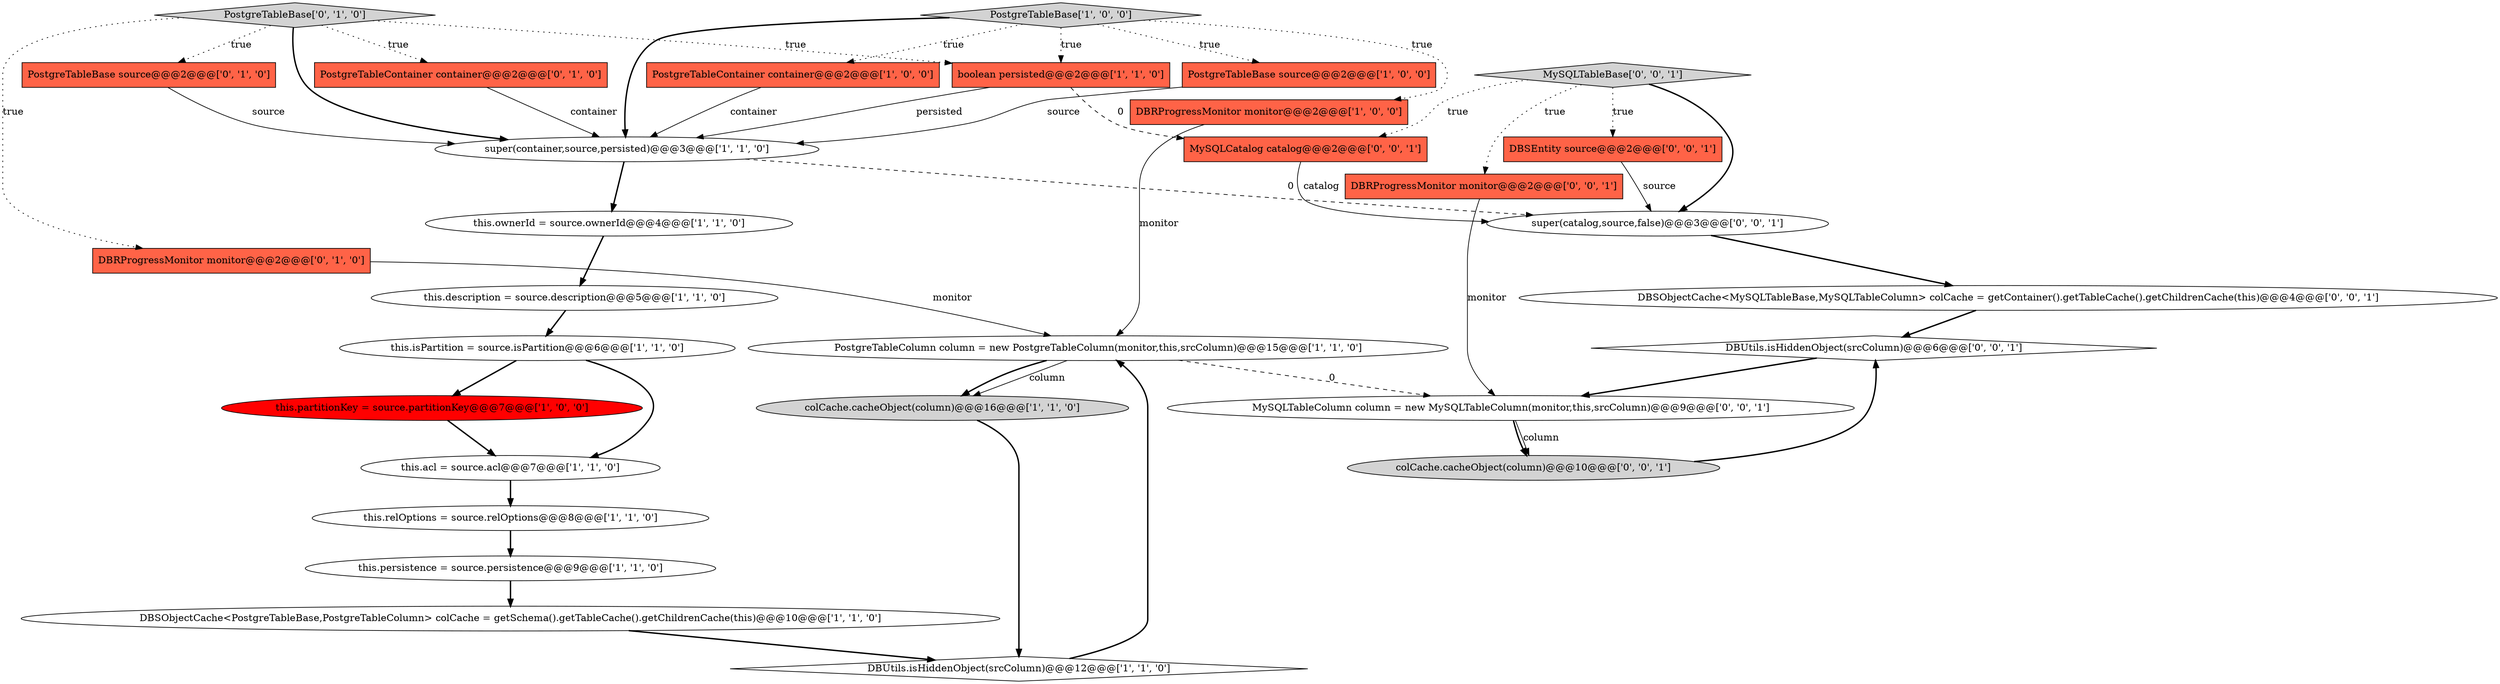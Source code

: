 digraph {
25 [style = filled, label = "DBUtils.isHiddenObject(srcColumn)@@@6@@@['0', '0', '1']", fillcolor = white, shape = diamond image = "AAA0AAABBB3BBB"];
23 [style = filled, label = "DBSEntity source@@@2@@@['0', '0', '1']", fillcolor = tomato, shape = box image = "AAA0AAABBB3BBB"];
13 [style = filled, label = "this.description = source.description@@@5@@@['1', '1', '0']", fillcolor = white, shape = ellipse image = "AAA0AAABBB1BBB"];
0 [style = filled, label = "this.partitionKey = source.partitionKey@@@7@@@['1', '0', '0']", fillcolor = red, shape = ellipse image = "AAA1AAABBB1BBB"];
5 [style = filled, label = "super(container,source,persisted)@@@3@@@['1', '1', '0']", fillcolor = white, shape = ellipse image = "AAA0AAABBB1BBB"];
7 [style = filled, label = "PostgreTableContainer container@@@2@@@['1', '0', '0']", fillcolor = tomato, shape = box image = "AAA0AAABBB1BBB"];
14 [style = filled, label = "boolean persisted@@@2@@@['1', '1', '0']", fillcolor = tomato, shape = box image = "AAA0AAABBB1BBB"];
9 [style = filled, label = "this.persistence = source.persistence@@@9@@@['1', '1', '0']", fillcolor = white, shape = ellipse image = "AAA0AAABBB1BBB"];
12 [style = filled, label = "PostgreTableBase source@@@2@@@['1', '0', '0']", fillcolor = tomato, shape = box image = "AAA0AAABBB1BBB"];
6 [style = filled, label = "this.isPartition = source.isPartition@@@6@@@['1', '1', '0']", fillcolor = white, shape = ellipse image = "AAA0AAABBB1BBB"];
2 [style = filled, label = "PostgreTableBase['1', '0', '0']", fillcolor = lightgray, shape = diamond image = "AAA0AAABBB1BBB"];
17 [style = filled, label = "PostgreTableContainer container@@@2@@@['0', '1', '0']", fillcolor = tomato, shape = box image = "AAA0AAABBB2BBB"];
29 [style = filled, label = "colCache.cacheObject(column)@@@10@@@['0', '0', '1']", fillcolor = lightgray, shape = ellipse image = "AAA0AAABBB3BBB"];
21 [style = filled, label = "MySQLTableBase['0', '0', '1']", fillcolor = lightgray, shape = diamond image = "AAA0AAABBB3BBB"];
19 [style = filled, label = "PostgreTableBase['0', '1', '0']", fillcolor = lightgray, shape = diamond image = "AAA0AAABBB2BBB"];
4 [style = filled, label = "DBRProgressMonitor monitor@@@2@@@['1', '0', '0']", fillcolor = tomato, shape = box image = "AAA0AAABBB1BBB"];
3 [style = filled, label = "this.ownerId = source.ownerId@@@4@@@['1', '1', '0']", fillcolor = white, shape = ellipse image = "AAA0AAABBB1BBB"];
27 [style = filled, label = "MySQLTableColumn column = new MySQLTableColumn(monitor,this,srcColumn)@@@9@@@['0', '0', '1']", fillcolor = white, shape = ellipse image = "AAA0AAABBB3BBB"];
26 [style = filled, label = "DBSObjectCache<MySQLTableBase,MySQLTableColumn> colCache = getContainer().getTableCache().getChildrenCache(this)@@@4@@@['0', '0', '1']", fillcolor = white, shape = ellipse image = "AAA0AAABBB3BBB"];
28 [style = filled, label = "MySQLCatalog catalog@@@2@@@['0', '0', '1']", fillcolor = tomato, shape = box image = "AAA0AAABBB3BBB"];
8 [style = filled, label = "PostgreTableColumn column = new PostgreTableColumn(monitor,this,srcColumn)@@@15@@@['1', '1', '0']", fillcolor = white, shape = ellipse image = "AAA0AAABBB1BBB"];
10 [style = filled, label = "DBSObjectCache<PostgreTableBase,PostgreTableColumn> colCache = getSchema().getTableCache().getChildrenCache(this)@@@10@@@['1', '1', '0']", fillcolor = white, shape = ellipse image = "AAA0AAABBB1BBB"];
18 [style = filled, label = "DBRProgressMonitor monitor@@@2@@@['0', '1', '0']", fillcolor = tomato, shape = box image = "AAA0AAABBB2BBB"];
16 [style = filled, label = "this.relOptions = source.relOptions@@@8@@@['1', '1', '0']", fillcolor = white, shape = ellipse image = "AAA0AAABBB1BBB"];
15 [style = filled, label = "this.acl = source.acl@@@7@@@['1', '1', '0']", fillcolor = white, shape = ellipse image = "AAA0AAABBB1BBB"];
20 [style = filled, label = "PostgreTableBase source@@@2@@@['0', '1', '0']", fillcolor = tomato, shape = box image = "AAA0AAABBB2BBB"];
22 [style = filled, label = "DBRProgressMonitor monitor@@@2@@@['0', '0', '1']", fillcolor = tomato, shape = box image = "AAA0AAABBB3BBB"];
1 [style = filled, label = "DBUtils.isHiddenObject(srcColumn)@@@12@@@['1', '1', '0']", fillcolor = white, shape = diamond image = "AAA0AAABBB1BBB"];
24 [style = filled, label = "super(catalog,source,false)@@@3@@@['0', '0', '1']", fillcolor = white, shape = ellipse image = "AAA0AAABBB3BBB"];
11 [style = filled, label = "colCache.cacheObject(column)@@@16@@@['1', '1', '0']", fillcolor = lightgray, shape = ellipse image = "AAA0AAABBB1BBB"];
5->3 [style = bold, label=""];
7->5 [style = solid, label="container"];
19->14 [style = dotted, label="true"];
1->8 [style = bold, label=""];
14->28 [style = dashed, label="0"];
11->1 [style = bold, label=""];
19->17 [style = dotted, label="true"];
19->20 [style = dotted, label="true"];
22->27 [style = solid, label="monitor"];
8->11 [style = solid, label="column"];
26->25 [style = bold, label=""];
19->18 [style = dotted, label="true"];
5->24 [style = dashed, label="0"];
29->25 [style = bold, label=""];
21->22 [style = dotted, label="true"];
6->0 [style = bold, label=""];
21->24 [style = bold, label=""];
27->29 [style = solid, label="column"];
9->10 [style = bold, label=""];
4->8 [style = solid, label="monitor"];
15->16 [style = bold, label=""];
21->28 [style = dotted, label="true"];
0->15 [style = bold, label=""];
6->15 [style = bold, label=""];
19->5 [style = bold, label=""];
17->5 [style = solid, label="container"];
24->26 [style = bold, label=""];
25->27 [style = bold, label=""];
12->5 [style = solid, label="source"];
20->5 [style = solid, label="source"];
21->23 [style = dotted, label="true"];
2->7 [style = dotted, label="true"];
18->8 [style = solid, label="monitor"];
2->4 [style = dotted, label="true"];
23->24 [style = solid, label="source"];
2->12 [style = dotted, label="true"];
3->13 [style = bold, label=""];
28->24 [style = solid, label="catalog"];
2->14 [style = dotted, label="true"];
8->27 [style = dashed, label="0"];
13->6 [style = bold, label=""];
27->29 [style = bold, label=""];
10->1 [style = bold, label=""];
8->11 [style = bold, label=""];
16->9 [style = bold, label=""];
2->5 [style = bold, label=""];
14->5 [style = solid, label="persisted"];
}
